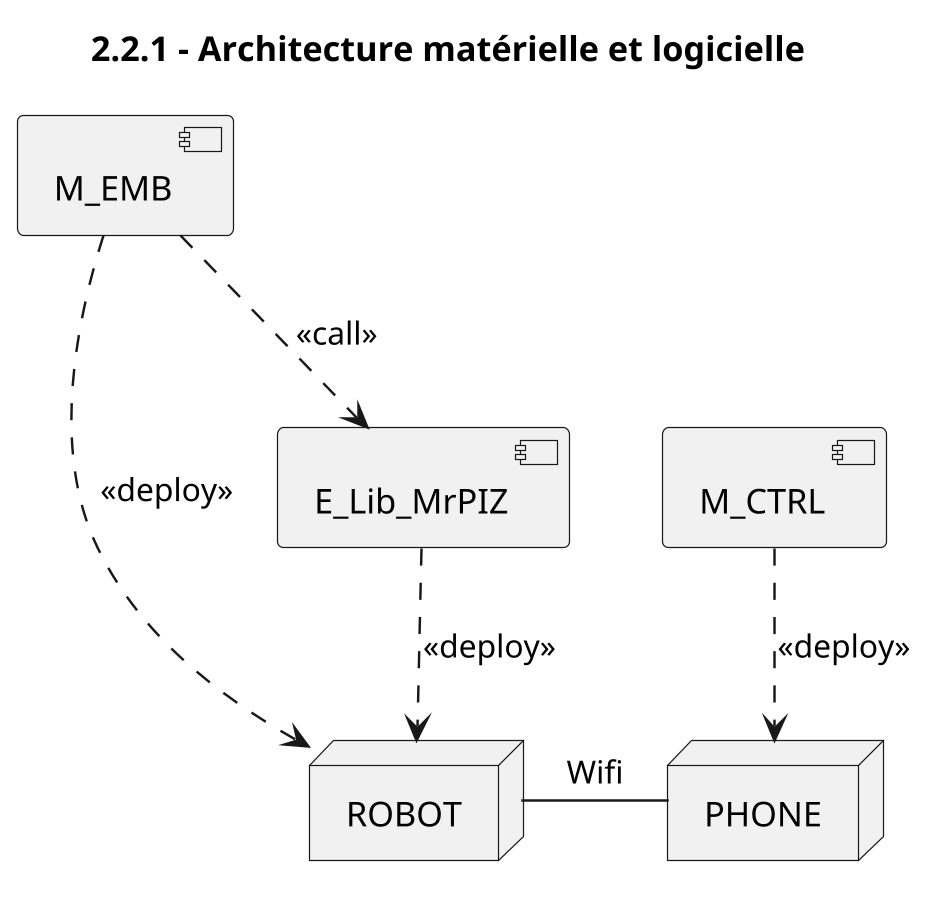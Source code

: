 @startuml
title 2.2.1 - Architecture matérielle et logicielle
scale 1280*900
node ROBOT
node PHONE
ROBOT-r- PHONE: Wifi
[M_EMB] ..> [E_Lib_MrPIZ] :<<call>>
[M_EMB] ..> ROBOT: <<deploy>>
[E_Lib_MrPIZ] ..> ROBOT: <<deploy>>
[M_CTRL] ..> PHONE: <<deploy>>
@enduml